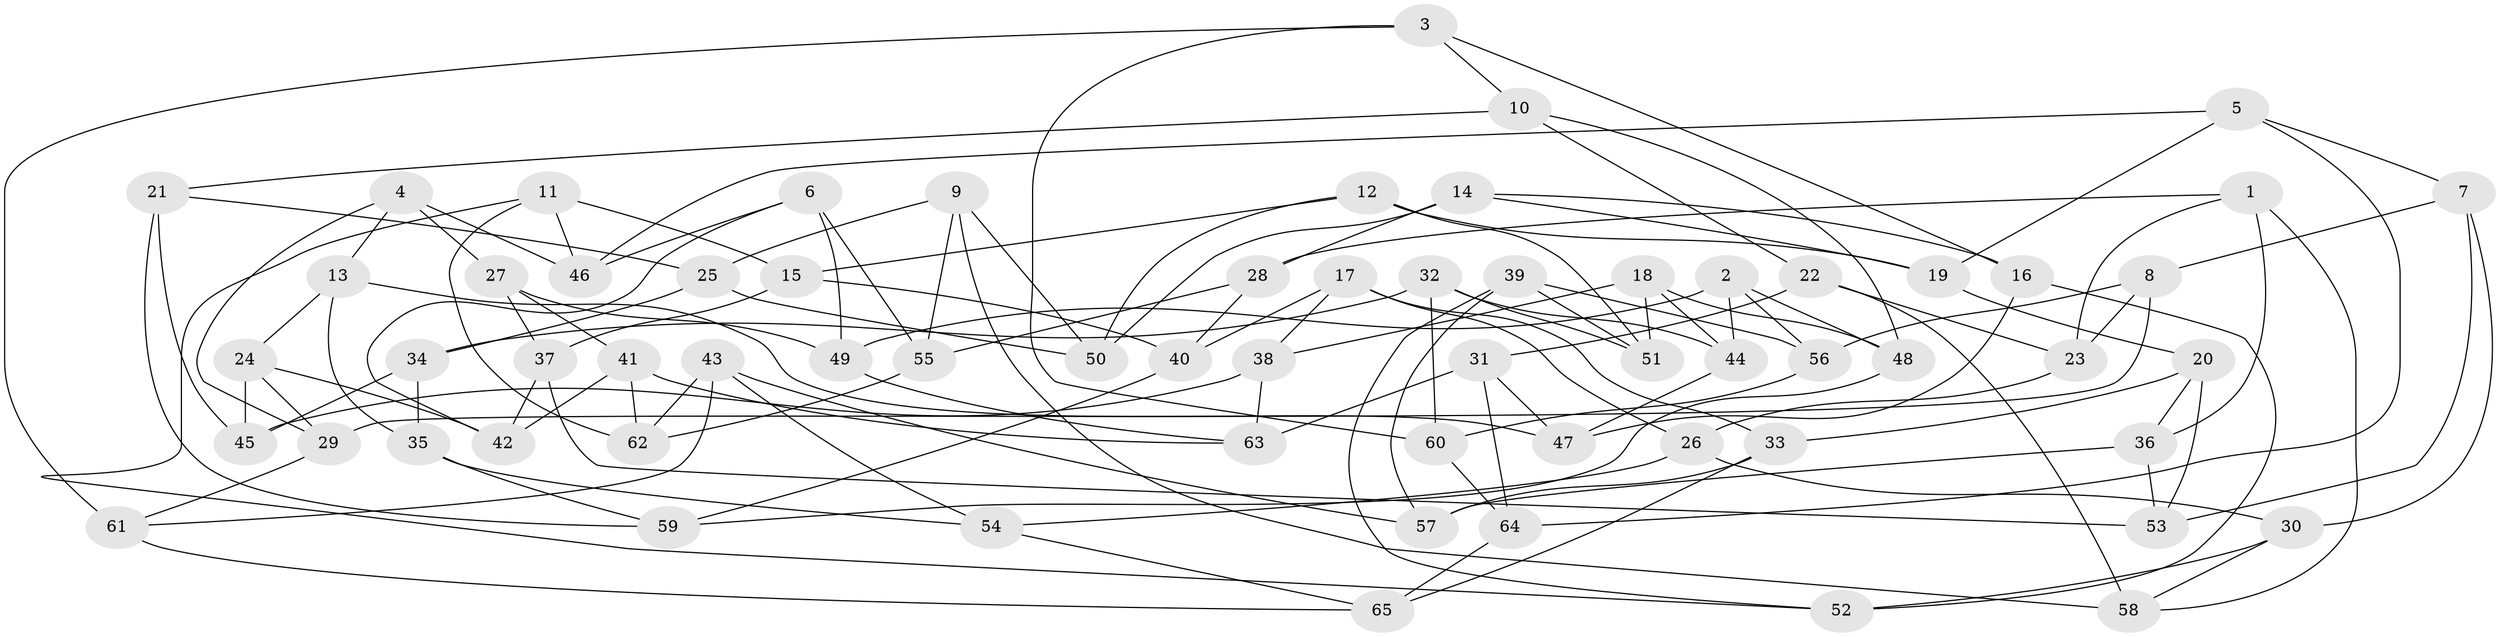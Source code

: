 // coarse degree distribution, {4: 0.35, 6: 0.3, 5: 0.3, 3: 0.05}
// Generated by graph-tools (version 1.1) at 2025/38/03/04/25 23:38:17]
// undirected, 65 vertices, 130 edges
graph export_dot {
  node [color=gray90,style=filled];
  1;
  2;
  3;
  4;
  5;
  6;
  7;
  8;
  9;
  10;
  11;
  12;
  13;
  14;
  15;
  16;
  17;
  18;
  19;
  20;
  21;
  22;
  23;
  24;
  25;
  26;
  27;
  28;
  29;
  30;
  31;
  32;
  33;
  34;
  35;
  36;
  37;
  38;
  39;
  40;
  41;
  42;
  43;
  44;
  45;
  46;
  47;
  48;
  49;
  50;
  51;
  52;
  53;
  54;
  55;
  56;
  57;
  58;
  59;
  60;
  61;
  62;
  63;
  64;
  65;
  1 -- 36;
  1 -- 58;
  1 -- 23;
  1 -- 28;
  2 -- 56;
  2 -- 44;
  2 -- 49;
  2 -- 48;
  3 -- 61;
  3 -- 16;
  3 -- 10;
  3 -- 60;
  4 -- 46;
  4 -- 13;
  4 -- 29;
  4 -- 27;
  5 -- 64;
  5 -- 19;
  5 -- 7;
  5 -- 46;
  6 -- 46;
  6 -- 42;
  6 -- 55;
  6 -- 49;
  7 -- 30;
  7 -- 8;
  7 -- 53;
  8 -- 56;
  8 -- 23;
  8 -- 29;
  9 -- 25;
  9 -- 58;
  9 -- 55;
  9 -- 50;
  10 -- 48;
  10 -- 22;
  10 -- 21;
  11 -- 62;
  11 -- 46;
  11 -- 52;
  11 -- 15;
  12 -- 51;
  12 -- 19;
  12 -- 15;
  12 -- 50;
  13 -- 47;
  13 -- 35;
  13 -- 24;
  14 -- 19;
  14 -- 28;
  14 -- 16;
  14 -- 50;
  15 -- 40;
  15 -- 37;
  16 -- 52;
  16 -- 47;
  17 -- 38;
  17 -- 33;
  17 -- 40;
  17 -- 26;
  18 -- 44;
  18 -- 48;
  18 -- 38;
  18 -- 51;
  19 -- 20;
  20 -- 53;
  20 -- 36;
  20 -- 33;
  21 -- 59;
  21 -- 25;
  21 -- 45;
  22 -- 31;
  22 -- 23;
  22 -- 58;
  23 -- 26;
  24 -- 29;
  24 -- 45;
  24 -- 42;
  25 -- 50;
  25 -- 34;
  26 -- 30;
  26 -- 54;
  27 -- 41;
  27 -- 49;
  27 -- 37;
  28 -- 55;
  28 -- 40;
  29 -- 61;
  30 -- 58;
  30 -- 52;
  31 -- 63;
  31 -- 47;
  31 -- 64;
  32 -- 51;
  32 -- 60;
  32 -- 34;
  32 -- 44;
  33 -- 57;
  33 -- 65;
  34 -- 35;
  34 -- 45;
  35 -- 54;
  35 -- 59;
  36 -- 53;
  36 -- 57;
  37 -- 53;
  37 -- 42;
  38 -- 63;
  38 -- 45;
  39 -- 56;
  39 -- 51;
  39 -- 52;
  39 -- 57;
  40 -- 59;
  41 -- 62;
  41 -- 63;
  41 -- 42;
  43 -- 54;
  43 -- 57;
  43 -- 62;
  43 -- 61;
  44 -- 47;
  48 -- 59;
  49 -- 63;
  54 -- 65;
  55 -- 62;
  56 -- 60;
  60 -- 64;
  61 -- 65;
  64 -- 65;
}
